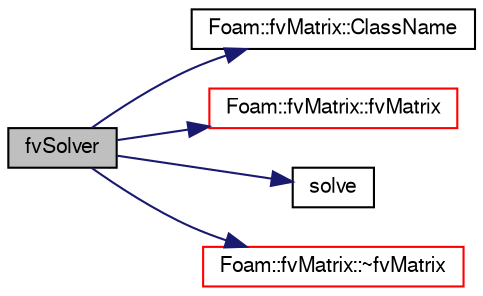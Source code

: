 digraph "fvSolver"
{
  bgcolor="transparent";
  edge [fontname="FreeSans",fontsize="10",labelfontname="FreeSans",labelfontsize="10"];
  node [fontname="FreeSans",fontsize="10",shape=record];
  rankdir="LR";
  Node0 [label="fvSolver",height=0.2,width=0.4,color="black", fillcolor="grey75", style="filled", fontcolor="black"];
  Node0 -> Node1 [color="midnightblue",fontsize="10",style="solid",fontname="FreeSans"];
  Node1 [label="Foam::fvMatrix::ClassName",height=0.2,width=0.4,color="black",URL="$a22358.html#aafe29e479431452a504ffcfd9fe86b53"];
  Node0 -> Node2 [color="midnightblue",fontsize="10",style="solid",fontname="FreeSans"];
  Node2 [label="Foam::fvMatrix::fvMatrix",height=0.2,width=0.4,color="red",URL="$a22358.html#aaedfa5273fb5304dfc52e58108e3a0c7",tooltip="Construct given a field to solve for. "];
  Node0 -> Node8 [color="midnightblue",fontsize="10",style="solid",fontname="FreeSans"];
  Node8 [label="solve",height=0.2,width=0.4,color="black",URL="$a22622.html#ace6ad0aabbb750340fa4fb39990fd7cb",tooltip="Solve returning the solution statistics. "];
  Node0 -> Node9 [color="midnightblue",fontsize="10",style="solid",fontname="FreeSans"];
  Node9 [label="Foam::fvMatrix::~fvMatrix",height=0.2,width=0.4,color="red",URL="$a22358.html#a5df9d9b8519b327a09188e67b13fbea1",tooltip="Destructor. "];
}
